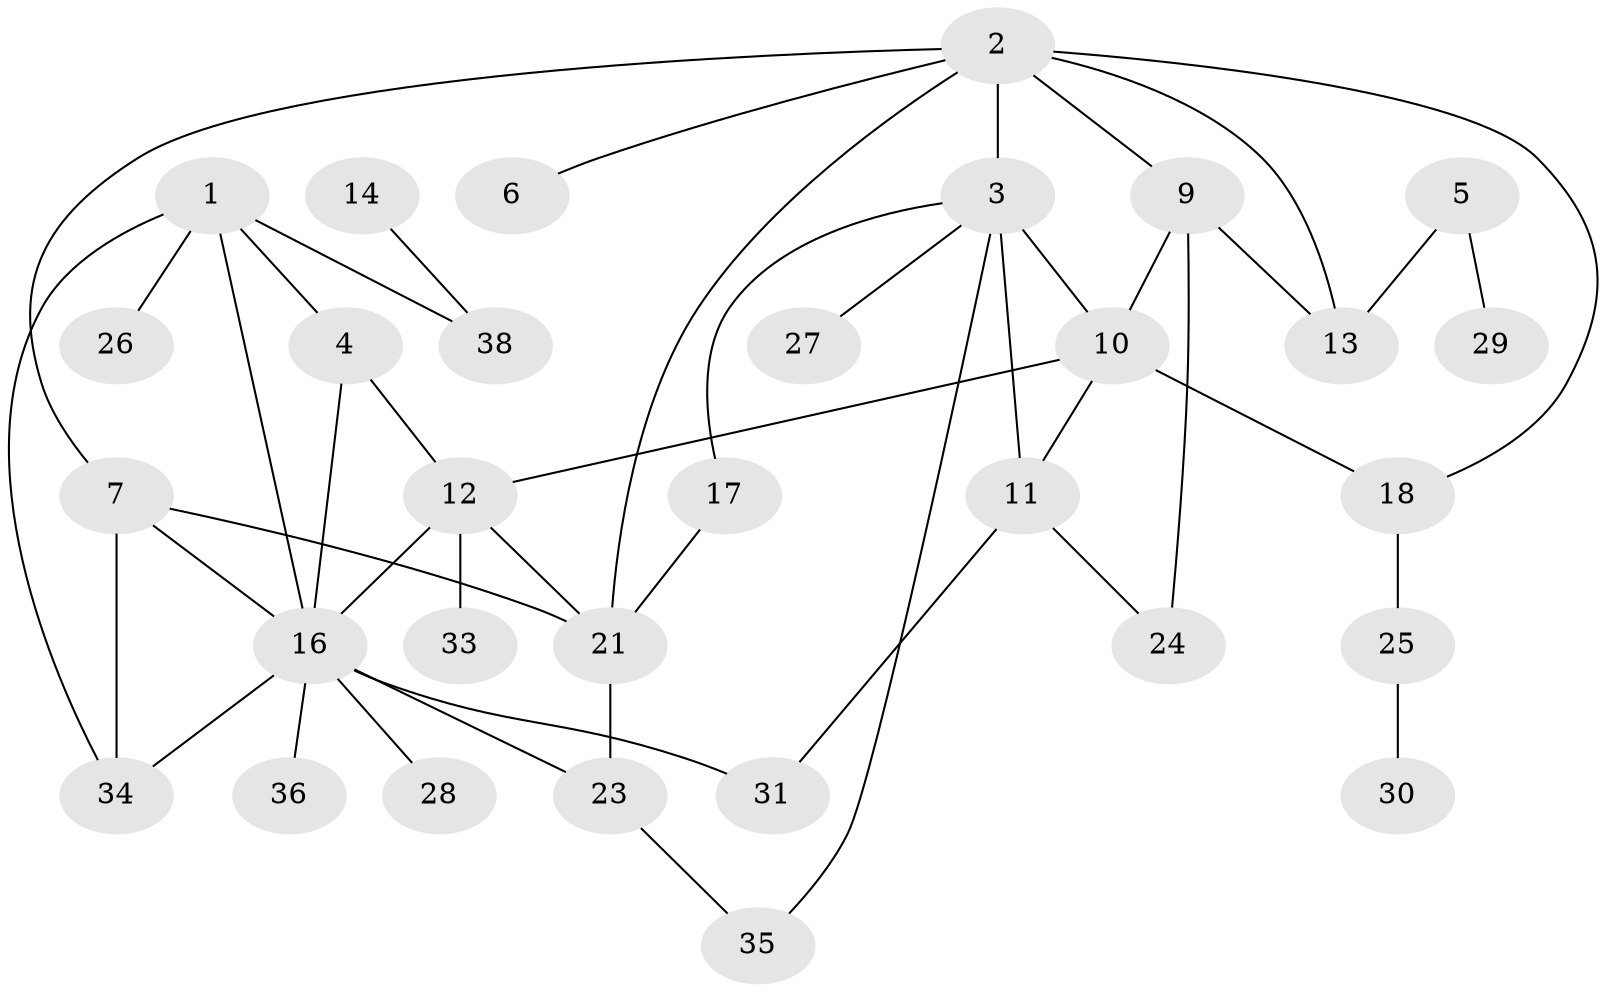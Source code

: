 // original degree distribution, {3: 0.16, 1: 0.24, 4: 0.13333333333333333, 2: 0.32, 5: 0.06666666666666667, 0: 0.06666666666666667, 7: 0.013333333333333334}
// Generated by graph-tools (version 1.1) at 2025/33/03/09/25 02:33:35]
// undirected, 31 vertices, 46 edges
graph export_dot {
graph [start="1"]
  node [color=gray90,style=filled];
  1;
  2;
  3;
  4;
  5;
  6;
  7;
  9;
  10;
  11;
  12;
  13;
  14;
  16;
  17;
  18;
  21;
  23;
  24;
  25;
  26;
  27;
  28;
  29;
  30;
  31;
  33;
  34;
  35;
  36;
  38;
  1 -- 4 [weight=1.0];
  1 -- 16 [weight=1.0];
  1 -- 26 [weight=1.0];
  1 -- 34 [weight=1.0];
  1 -- 38 [weight=1.0];
  2 -- 3 [weight=1.0];
  2 -- 6 [weight=1.0];
  2 -- 7 [weight=1.0];
  2 -- 9 [weight=1.0];
  2 -- 13 [weight=1.0];
  2 -- 18 [weight=1.0];
  2 -- 21 [weight=1.0];
  3 -- 10 [weight=1.0];
  3 -- 11 [weight=4.0];
  3 -- 17 [weight=1.0];
  3 -- 27 [weight=1.0];
  3 -- 35 [weight=1.0];
  4 -- 12 [weight=1.0];
  4 -- 16 [weight=1.0];
  5 -- 13 [weight=1.0];
  5 -- 29 [weight=1.0];
  7 -- 16 [weight=1.0];
  7 -- 21 [weight=1.0];
  7 -- 34 [weight=1.0];
  9 -- 10 [weight=1.0];
  9 -- 13 [weight=1.0];
  9 -- 24 [weight=1.0];
  10 -- 11 [weight=1.0];
  10 -- 12 [weight=1.0];
  10 -- 18 [weight=1.0];
  11 -- 24 [weight=1.0];
  11 -- 31 [weight=1.0];
  12 -- 16 [weight=1.0];
  12 -- 21 [weight=1.0];
  12 -- 33 [weight=1.0];
  14 -- 38 [weight=1.0];
  16 -- 23 [weight=1.0];
  16 -- 28 [weight=1.0];
  16 -- 31 [weight=1.0];
  16 -- 34 [weight=1.0];
  16 -- 36 [weight=1.0];
  17 -- 21 [weight=1.0];
  18 -- 25 [weight=1.0];
  21 -- 23 [weight=1.0];
  23 -- 35 [weight=1.0];
  25 -- 30 [weight=1.0];
}
